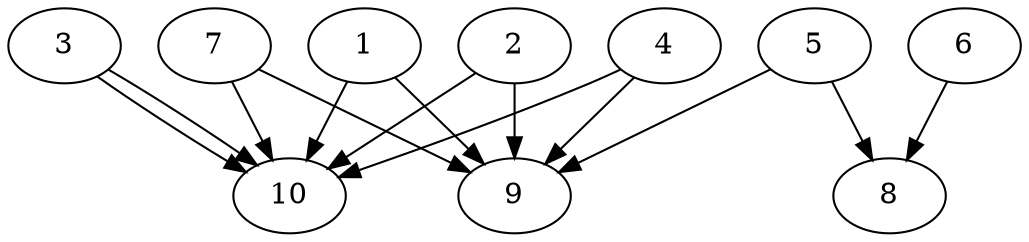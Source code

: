 // DAG automatically generated by daggen at Thu Oct  3 13:58:05 2019
// ./daggen --dot -n 10 --ccr 0.4 --fat 0.9 --regular 0.9 --density 0.9 --mindata 5242880 --maxdata 52428800 
digraph G {
  1 [size="17868800", alpha="0.06", expect_size="7147520"] 
  1 -> 9 [size ="7147520"]
  1 -> 10 [size ="7147520"]
  2 [size="29276160", alpha="0.04", expect_size="11710464"] 
  2 -> 9 [size ="11710464"]
  2 -> 10 [size ="11710464"]
  3 [size="61550080", alpha="0.10", expect_size="24620032"] 
  3 -> 10 [size ="24620032"]
  3 -> 10 [size ="24620032"]
  4 [size="14417920", alpha="0.01", expect_size="5767168"] 
  4 -> 9 [size ="5767168"]
  4 -> 10 [size ="5767168"]
  5 [size="36710400", alpha="0.14", expect_size="14684160"] 
  5 -> 8 [size ="14684160"]
  5 -> 9 [size ="14684160"]
  6 [size="81756160", alpha="0.02", expect_size="32702464"] 
  6 -> 8 [size ="32702464"]
  7 [size="55633920", alpha="0.10", expect_size="22253568"] 
  7 -> 9 [size ="22253568"]
  7 -> 10 [size ="22253568"]
  8 [size="32903680", alpha="0.18", expect_size="13161472"] 
  9 [size="41574400", alpha="0.04", expect_size="16629760"] 
  10 [size="20026880", alpha="0.19", expect_size="8010752"] 
}
